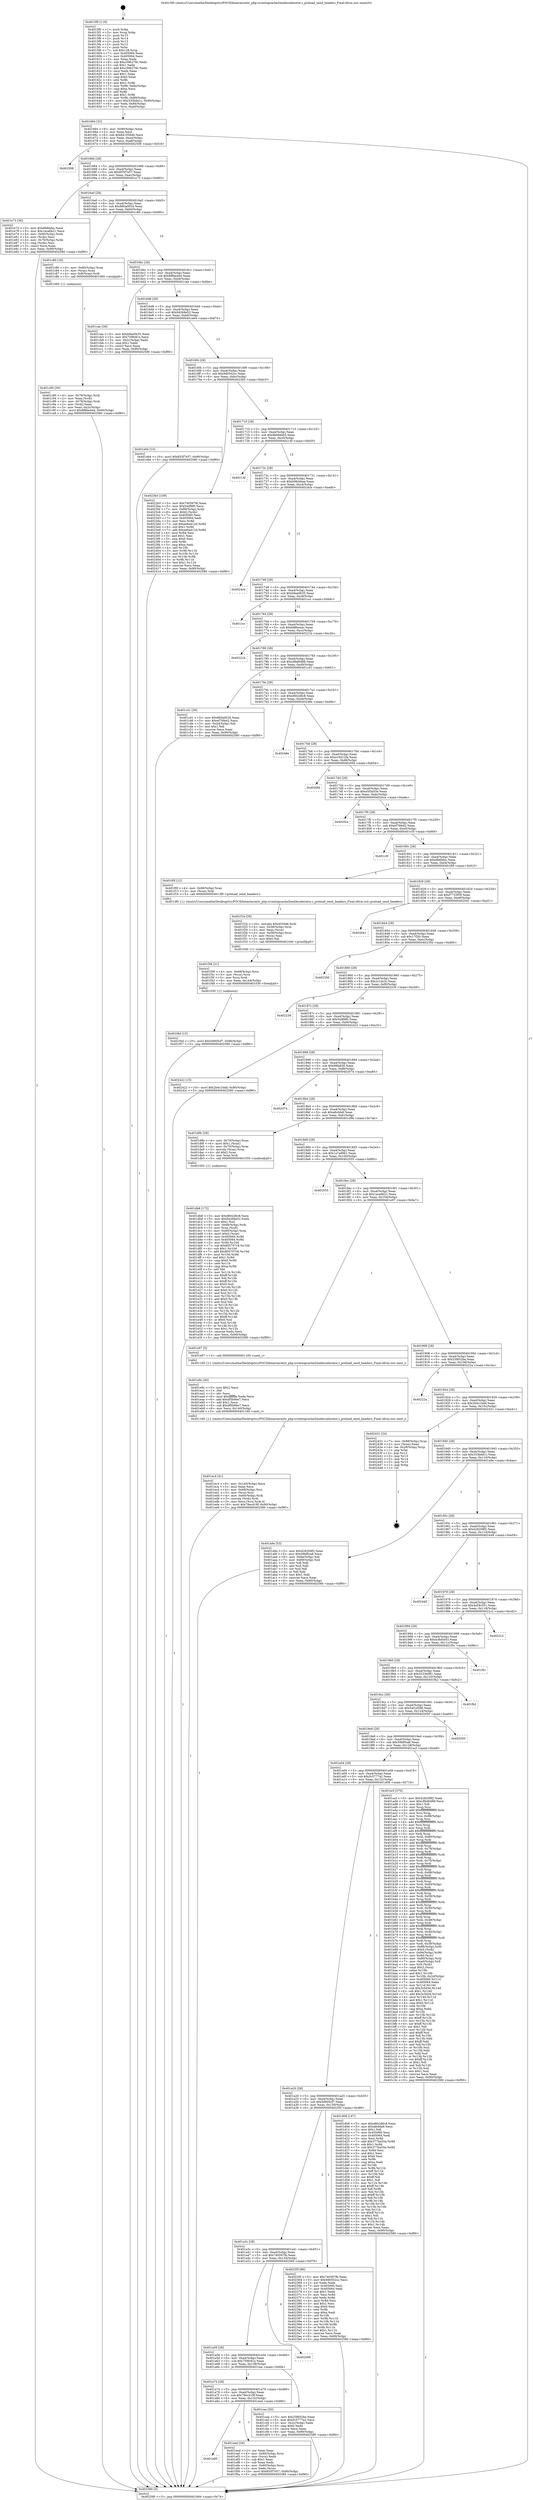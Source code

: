 digraph "0x4015f0" {
  label = "0x4015f0 (/mnt/c/Users/mathe/Desktop/tcc/POCII/binaries/extr_php-srcextopcacheZendAccelerator.c_preload_send_headers_Final-ollvm.out::main(0))"
  labelloc = "t"
  node[shape=record]

  Entry [label="",width=0.3,height=0.3,shape=circle,fillcolor=black,style=filled]
  "0x401664" [label="{
     0x401664 [32]\l
     | [instrs]\l
     &nbsp;&nbsp;0x401664 \<+6\>: mov -0x90(%rbp),%eax\l
     &nbsp;&nbsp;0x40166a \<+2\>: mov %eax,%ecx\l
     &nbsp;&nbsp;0x40166c \<+6\>: sub $0x8410584b,%ecx\l
     &nbsp;&nbsp;0x401672 \<+6\>: mov %eax,-0xa4(%rbp)\l
     &nbsp;&nbsp;0x401678 \<+6\>: mov %ecx,-0xa8(%rbp)\l
     &nbsp;&nbsp;0x40167e \<+6\>: je 0000000000402508 \<main+0xf18\>\l
  }"]
  "0x402508" [label="{
     0x402508\l
  }", style=dashed]
  "0x401684" [label="{
     0x401684 [28]\l
     | [instrs]\l
     &nbsp;&nbsp;0x401684 \<+5\>: jmp 0000000000401689 \<main+0x99\>\l
     &nbsp;&nbsp;0x401689 \<+6\>: mov -0xa4(%rbp),%eax\l
     &nbsp;&nbsp;0x40168f \<+5\>: sub $0x855f7e57,%eax\l
     &nbsp;&nbsp;0x401694 \<+6\>: mov %eax,-0xac(%rbp)\l
     &nbsp;&nbsp;0x40169a \<+6\>: je 0000000000401e73 \<main+0x883\>\l
  }"]
  Exit [label="",width=0.3,height=0.3,shape=circle,fillcolor=black,style=filled,peripheries=2]
  "0x401e73" [label="{
     0x401e73 [36]\l
     | [instrs]\l
     &nbsp;&nbsp;0x401e73 \<+5\>: mov $0xefb6bfac,%eax\l
     &nbsp;&nbsp;0x401e78 \<+5\>: mov $0x1aca6b21,%ecx\l
     &nbsp;&nbsp;0x401e7d \<+4\>: mov -0x60(%rbp),%rdx\l
     &nbsp;&nbsp;0x401e81 \<+2\>: mov (%rdx),%esi\l
     &nbsp;&nbsp;0x401e83 \<+4\>: mov -0x70(%rbp),%rdx\l
     &nbsp;&nbsp;0x401e87 \<+2\>: cmp (%rdx),%esi\l
     &nbsp;&nbsp;0x401e89 \<+3\>: cmovl %ecx,%eax\l
     &nbsp;&nbsp;0x401e8c \<+6\>: mov %eax,-0x90(%rbp)\l
     &nbsp;&nbsp;0x401e92 \<+5\>: jmp 0000000000402580 \<main+0xf90\>\l
  }"]
  "0x4016a0" [label="{
     0x4016a0 [28]\l
     | [instrs]\l
     &nbsp;&nbsp;0x4016a0 \<+5\>: jmp 00000000004016a5 \<main+0xb5\>\l
     &nbsp;&nbsp;0x4016a5 \<+6\>: mov -0xa4(%rbp),%eax\l
     &nbsp;&nbsp;0x4016ab \<+5\>: sub $0x860a0034,%eax\l
     &nbsp;&nbsp;0x4016b0 \<+6\>: mov %eax,-0xb0(%rbp)\l
     &nbsp;&nbsp;0x4016b6 \<+6\>: je 0000000000401c80 \<main+0x690\>\l
  }"]
  "0x401f4d" [label="{
     0x401f4d [15]\l
     | [instrs]\l
     &nbsp;&nbsp;0x401f4d \<+10\>: movl $0x5d905cf7,-0x90(%rbp)\l
     &nbsp;&nbsp;0x401f57 \<+5\>: jmp 0000000000402580 \<main+0xf90\>\l
  }"]
  "0x401c80" [label="{
     0x401c80 [16]\l
     | [instrs]\l
     &nbsp;&nbsp;0x401c80 \<+4\>: mov -0x80(%rbp),%rax\l
     &nbsp;&nbsp;0x401c84 \<+3\>: mov (%rax),%rax\l
     &nbsp;&nbsp;0x401c87 \<+4\>: mov 0x8(%rax),%rdi\l
     &nbsp;&nbsp;0x401c8b \<+5\>: call 0000000000401060 \<atoi@plt\>\l
     | [calls]\l
     &nbsp;&nbsp;0x401060 \{1\} (unknown)\l
  }"]
  "0x4016bc" [label="{
     0x4016bc [28]\l
     | [instrs]\l
     &nbsp;&nbsp;0x4016bc \<+5\>: jmp 00000000004016c1 \<main+0xd1\>\l
     &nbsp;&nbsp;0x4016c1 \<+6\>: mov -0xa4(%rbp),%eax\l
     &nbsp;&nbsp;0x4016c7 \<+5\>: sub $0x8f8be4d4,%eax\l
     &nbsp;&nbsp;0x4016cc \<+6\>: mov %eax,-0xb4(%rbp)\l
     &nbsp;&nbsp;0x4016d2 \<+6\>: je 0000000000401cae \<main+0x6be\>\l
  }"]
  "0x401f38" [label="{
     0x401f38 [21]\l
     | [instrs]\l
     &nbsp;&nbsp;0x401f38 \<+4\>: mov -0x68(%rbp),%rcx\l
     &nbsp;&nbsp;0x401f3c \<+3\>: mov (%rcx),%rcx\l
     &nbsp;&nbsp;0x401f3f \<+3\>: mov %rcx,%rdi\l
     &nbsp;&nbsp;0x401f42 \<+6\>: mov %eax,-0x144(%rbp)\l
     &nbsp;&nbsp;0x401f48 \<+5\>: call 0000000000401030 \<free@plt\>\l
     | [calls]\l
     &nbsp;&nbsp;0x401030 \{1\} (unknown)\l
  }"]
  "0x401cae" [label="{
     0x401cae [30]\l
     | [instrs]\l
     &nbsp;&nbsp;0x401cae \<+5\>: mov $0xb9ae0b35,%eax\l
     &nbsp;&nbsp;0x401cb3 \<+5\>: mov $0x759fc81e,%ecx\l
     &nbsp;&nbsp;0x401cb8 \<+3\>: mov -0x2c(%rbp),%edx\l
     &nbsp;&nbsp;0x401cbb \<+3\>: cmp $0x1,%edx\l
     &nbsp;&nbsp;0x401cbe \<+3\>: cmovl %ecx,%eax\l
     &nbsp;&nbsp;0x401cc1 \<+6\>: mov %eax,-0x90(%rbp)\l
     &nbsp;&nbsp;0x401cc7 \<+5\>: jmp 0000000000402580 \<main+0xf90\>\l
  }"]
  "0x4016d8" [label="{
     0x4016d8 [28]\l
     | [instrs]\l
     &nbsp;&nbsp;0x4016d8 \<+5\>: jmp 00000000004016dd \<main+0xed\>\l
     &nbsp;&nbsp;0x4016dd \<+6\>: mov -0xa4(%rbp),%eax\l
     &nbsp;&nbsp;0x4016e3 \<+5\>: sub $0x94268e52,%eax\l
     &nbsp;&nbsp;0x4016e8 \<+6\>: mov %eax,-0xb8(%rbp)\l
     &nbsp;&nbsp;0x4016ee \<+6\>: je 0000000000401e64 \<main+0x874\>\l
  }"]
  "0x401f1b" [label="{
     0x401f1b [29]\l
     | [instrs]\l
     &nbsp;&nbsp;0x401f1b \<+10\>: movabs $0x4030d6,%rdi\l
     &nbsp;&nbsp;0x401f25 \<+4\>: mov -0x58(%rbp),%rcx\l
     &nbsp;&nbsp;0x401f29 \<+2\>: mov %eax,(%rcx)\l
     &nbsp;&nbsp;0x401f2b \<+4\>: mov -0x58(%rbp),%rcx\l
     &nbsp;&nbsp;0x401f2f \<+2\>: mov (%rcx),%esi\l
     &nbsp;&nbsp;0x401f31 \<+2\>: mov $0x0,%al\l
     &nbsp;&nbsp;0x401f33 \<+5\>: call 0000000000401040 \<printf@plt\>\l
     | [calls]\l
     &nbsp;&nbsp;0x401040 \{1\} (unknown)\l
  }"]
  "0x401e64" [label="{
     0x401e64 [15]\l
     | [instrs]\l
     &nbsp;&nbsp;0x401e64 \<+10\>: movl $0x855f7e57,-0x90(%rbp)\l
     &nbsp;&nbsp;0x401e6e \<+5\>: jmp 0000000000402580 \<main+0xf90\>\l
  }"]
  "0x4016f4" [label="{
     0x4016f4 [28]\l
     | [instrs]\l
     &nbsp;&nbsp;0x4016f4 \<+5\>: jmp 00000000004016f9 \<main+0x109\>\l
     &nbsp;&nbsp;0x4016f9 \<+6\>: mov -0xa4(%rbp),%eax\l
     &nbsp;&nbsp;0x4016ff \<+5\>: sub $0x9d0502cc,%eax\l
     &nbsp;&nbsp;0x401704 \<+6\>: mov %eax,-0xbc(%rbp)\l
     &nbsp;&nbsp;0x40170a \<+6\>: je 00000000004023b5 \<main+0xdc5\>\l
  }"]
  "0x401a90" [label="{
     0x401a90\l
  }", style=dashed]
  "0x4023b5" [label="{
     0x4023b5 [109]\l
     | [instrs]\l
     &nbsp;&nbsp;0x4023b5 \<+5\>: mov $0x740597fb,%eax\l
     &nbsp;&nbsp;0x4023ba \<+5\>: mov $0x54df9f0,%ecx\l
     &nbsp;&nbsp;0x4023bf \<+7\>: mov -0x88(%rbp),%rdx\l
     &nbsp;&nbsp;0x4023c6 \<+6\>: movl $0x0,(%rdx)\l
     &nbsp;&nbsp;0x4023cc \<+7\>: mov 0x405060,%esi\l
     &nbsp;&nbsp;0x4023d3 \<+7\>: mov 0x405064,%edi\l
     &nbsp;&nbsp;0x4023da \<+3\>: mov %esi,%r8d\l
     &nbsp;&nbsp;0x4023dd \<+7\>: sub $0xee6a412d,%r8d\l
     &nbsp;&nbsp;0x4023e4 \<+4\>: sub $0x1,%r8d\l
     &nbsp;&nbsp;0x4023e8 \<+7\>: add $0xee6a412d,%r8d\l
     &nbsp;&nbsp;0x4023ef \<+4\>: imul %r8d,%esi\l
     &nbsp;&nbsp;0x4023f3 \<+3\>: and $0x1,%esi\l
     &nbsp;&nbsp;0x4023f6 \<+3\>: cmp $0x0,%esi\l
     &nbsp;&nbsp;0x4023f9 \<+4\>: sete %r9b\l
     &nbsp;&nbsp;0x4023fd \<+3\>: cmp $0xa,%edi\l
     &nbsp;&nbsp;0x402400 \<+4\>: setl %r10b\l
     &nbsp;&nbsp;0x402404 \<+3\>: mov %r9b,%r11b\l
     &nbsp;&nbsp;0x402407 \<+3\>: and %r10b,%r11b\l
     &nbsp;&nbsp;0x40240a \<+3\>: xor %r10b,%r9b\l
     &nbsp;&nbsp;0x40240d \<+3\>: or %r9b,%r11b\l
     &nbsp;&nbsp;0x402410 \<+4\>: test $0x1,%r11b\l
     &nbsp;&nbsp;0x402414 \<+3\>: cmovne %ecx,%eax\l
     &nbsp;&nbsp;0x402417 \<+6\>: mov %eax,-0x90(%rbp)\l
     &nbsp;&nbsp;0x40241d \<+5\>: jmp 0000000000402580 \<main+0xf90\>\l
  }"]
  "0x401710" [label="{
     0x401710 [28]\l
     | [instrs]\l
     &nbsp;&nbsp;0x401710 \<+5\>: jmp 0000000000401715 \<main+0x125\>\l
     &nbsp;&nbsp;0x401715 \<+6\>: mov -0xa4(%rbp),%eax\l
     &nbsp;&nbsp;0x40171b \<+5\>: sub $0x9eb9deb5,%eax\l
     &nbsp;&nbsp;0x401720 \<+6\>: mov %eax,-0xc0(%rbp)\l
     &nbsp;&nbsp;0x401726 \<+6\>: je 000000000040214f \<main+0xb5f\>\l
  }"]
  "0x401eed" [label="{
     0x401eed [34]\l
     | [instrs]\l
     &nbsp;&nbsp;0x401eed \<+2\>: xor %eax,%eax\l
     &nbsp;&nbsp;0x401eef \<+4\>: mov -0x60(%rbp),%rcx\l
     &nbsp;&nbsp;0x401ef3 \<+2\>: mov (%rcx),%edx\l
     &nbsp;&nbsp;0x401ef5 \<+3\>: sub $0x1,%eax\l
     &nbsp;&nbsp;0x401ef8 \<+2\>: sub %eax,%edx\l
     &nbsp;&nbsp;0x401efa \<+4\>: mov -0x60(%rbp),%rcx\l
     &nbsp;&nbsp;0x401efe \<+2\>: mov %edx,(%rcx)\l
     &nbsp;&nbsp;0x401f00 \<+10\>: movl $0x855f7e57,-0x90(%rbp)\l
     &nbsp;&nbsp;0x401f0a \<+5\>: jmp 0000000000402580 \<main+0xf90\>\l
  }"]
  "0x40214f" [label="{
     0x40214f\l
  }", style=dashed]
  "0x40172c" [label="{
     0x40172c [28]\l
     | [instrs]\l
     &nbsp;&nbsp;0x40172c \<+5\>: jmp 0000000000401731 \<main+0x141\>\l
     &nbsp;&nbsp;0x401731 \<+6\>: mov -0xa4(%rbp),%eax\l
     &nbsp;&nbsp;0x401737 \<+5\>: sub $0xb08cbbaa,%eax\l
     &nbsp;&nbsp;0x40173c \<+6\>: mov %eax,-0xc4(%rbp)\l
     &nbsp;&nbsp;0x401742 \<+6\>: je 00000000004024cb \<main+0xedb\>\l
  }"]
  "0x401ec4" [label="{
     0x401ec4 [41]\l
     | [instrs]\l
     &nbsp;&nbsp;0x401ec4 \<+6\>: mov -0x140(%rbp),%ecx\l
     &nbsp;&nbsp;0x401eca \<+3\>: imul %eax,%ecx\l
     &nbsp;&nbsp;0x401ecd \<+4\>: mov -0x68(%rbp),%rsi\l
     &nbsp;&nbsp;0x401ed1 \<+3\>: mov (%rsi),%rsi\l
     &nbsp;&nbsp;0x401ed4 \<+4\>: mov -0x60(%rbp),%rdi\l
     &nbsp;&nbsp;0x401ed8 \<+3\>: movslq (%rdi),%rdi\l
     &nbsp;&nbsp;0x401edb \<+3\>: mov %ecx,(%rsi,%rdi,4)\l
     &nbsp;&nbsp;0x401ede \<+10\>: movl $0x78ec419f,-0x90(%rbp)\l
     &nbsp;&nbsp;0x401ee8 \<+5\>: jmp 0000000000402580 \<main+0xf90\>\l
  }"]
  "0x4024cb" [label="{
     0x4024cb\l
  }", style=dashed]
  "0x401748" [label="{
     0x401748 [28]\l
     | [instrs]\l
     &nbsp;&nbsp;0x401748 \<+5\>: jmp 000000000040174d \<main+0x15d\>\l
     &nbsp;&nbsp;0x40174d \<+6\>: mov -0xa4(%rbp),%eax\l
     &nbsp;&nbsp;0x401753 \<+5\>: sub $0xb9ae0b35,%eax\l
     &nbsp;&nbsp;0x401758 \<+6\>: mov %eax,-0xc8(%rbp)\l
     &nbsp;&nbsp;0x40175e \<+6\>: je 0000000000401ccc \<main+0x6dc\>\l
  }"]
  "0x401e9c" [label="{
     0x401e9c [40]\l
     | [instrs]\l
     &nbsp;&nbsp;0x401e9c \<+5\>: mov $0x2,%ecx\l
     &nbsp;&nbsp;0x401ea1 \<+1\>: cltd\l
     &nbsp;&nbsp;0x401ea2 \<+2\>: idiv %ecx\l
     &nbsp;&nbsp;0x401ea4 \<+6\>: imul $0xfffffffe,%edx,%ecx\l
     &nbsp;&nbsp;0x401eaa \<+6\>: add $0xdf5b9be7,%ecx\l
     &nbsp;&nbsp;0x401eb0 \<+3\>: add $0x1,%ecx\l
     &nbsp;&nbsp;0x401eb3 \<+6\>: sub $0xdf5b9be7,%ecx\l
     &nbsp;&nbsp;0x401eb9 \<+6\>: mov %ecx,-0x140(%rbp)\l
     &nbsp;&nbsp;0x401ebf \<+5\>: call 0000000000401160 \<next_i\>\l
     | [calls]\l
     &nbsp;&nbsp;0x401160 \{1\} (/mnt/c/Users/mathe/Desktop/tcc/POCII/binaries/extr_php-srcextopcacheZendAccelerator.c_preload_send_headers_Final-ollvm.out::next_i)\l
  }"]
  "0x401ccc" [label="{
     0x401ccc\l
  }", style=dashed]
  "0x401764" [label="{
     0x401764 [28]\l
     | [instrs]\l
     &nbsp;&nbsp;0x401764 \<+5\>: jmp 0000000000401769 \<main+0x179\>\l
     &nbsp;&nbsp;0x401769 \<+6\>: mov -0xa4(%rbp),%eax\l
     &nbsp;&nbsp;0x40176f \<+5\>: sub $0xbd8beeac,%eax\l
     &nbsp;&nbsp;0x401774 \<+6\>: mov %eax,-0xcc(%rbp)\l
     &nbsp;&nbsp;0x40177a \<+6\>: je 000000000040221b \<main+0xc2b\>\l
  }"]
  "0x401db8" [label="{
     0x401db8 [172]\l
     | [instrs]\l
     &nbsp;&nbsp;0x401db8 \<+5\>: mov $0xd602d6c8,%ecx\l
     &nbsp;&nbsp;0x401dbd \<+5\>: mov $0x94268e52,%edx\l
     &nbsp;&nbsp;0x401dc2 \<+3\>: mov $0x1,%sil\l
     &nbsp;&nbsp;0x401dc5 \<+4\>: mov -0x68(%rbp),%rdi\l
     &nbsp;&nbsp;0x401dc9 \<+3\>: mov %rax,(%rdi)\l
     &nbsp;&nbsp;0x401dcc \<+4\>: mov -0x60(%rbp),%rax\l
     &nbsp;&nbsp;0x401dd0 \<+6\>: movl $0x0,(%rax)\l
     &nbsp;&nbsp;0x401dd6 \<+8\>: mov 0x405060,%r8d\l
     &nbsp;&nbsp;0x401dde \<+8\>: mov 0x405064,%r9d\l
     &nbsp;&nbsp;0x401de6 \<+3\>: mov %r8d,%r10d\l
     &nbsp;&nbsp;0x401de9 \<+7\>: sub $0x805707c9,%r10d\l
     &nbsp;&nbsp;0x401df0 \<+4\>: sub $0x1,%r10d\l
     &nbsp;&nbsp;0x401df4 \<+7\>: add $0x805707c9,%r10d\l
     &nbsp;&nbsp;0x401dfb \<+4\>: imul %r10d,%r8d\l
     &nbsp;&nbsp;0x401dff \<+4\>: and $0x1,%r8d\l
     &nbsp;&nbsp;0x401e03 \<+4\>: cmp $0x0,%r8d\l
     &nbsp;&nbsp;0x401e07 \<+4\>: sete %r11b\l
     &nbsp;&nbsp;0x401e0b \<+4\>: cmp $0xa,%r9d\l
     &nbsp;&nbsp;0x401e0f \<+3\>: setl %bl\l
     &nbsp;&nbsp;0x401e12 \<+3\>: mov %r11b,%r14b\l
     &nbsp;&nbsp;0x401e15 \<+4\>: xor $0xff,%r14b\l
     &nbsp;&nbsp;0x401e19 \<+3\>: mov %bl,%r15b\l
     &nbsp;&nbsp;0x401e1c \<+4\>: xor $0xff,%r15b\l
     &nbsp;&nbsp;0x401e20 \<+4\>: xor $0x0,%sil\l
     &nbsp;&nbsp;0x401e24 \<+3\>: mov %r14b,%r12b\l
     &nbsp;&nbsp;0x401e27 \<+4\>: and $0x0,%r12b\l
     &nbsp;&nbsp;0x401e2b \<+3\>: and %sil,%r11b\l
     &nbsp;&nbsp;0x401e2e \<+3\>: mov %r15b,%r13b\l
     &nbsp;&nbsp;0x401e31 \<+4\>: and $0x0,%r13b\l
     &nbsp;&nbsp;0x401e35 \<+3\>: and %sil,%bl\l
     &nbsp;&nbsp;0x401e38 \<+3\>: or %r11b,%r12b\l
     &nbsp;&nbsp;0x401e3b \<+3\>: or %bl,%r13b\l
     &nbsp;&nbsp;0x401e3e \<+3\>: xor %r13b,%r12b\l
     &nbsp;&nbsp;0x401e41 \<+3\>: or %r15b,%r14b\l
     &nbsp;&nbsp;0x401e44 \<+4\>: xor $0xff,%r14b\l
     &nbsp;&nbsp;0x401e48 \<+4\>: or $0x0,%sil\l
     &nbsp;&nbsp;0x401e4c \<+3\>: and %sil,%r14b\l
     &nbsp;&nbsp;0x401e4f \<+3\>: or %r14b,%r12b\l
     &nbsp;&nbsp;0x401e52 \<+4\>: test $0x1,%r12b\l
     &nbsp;&nbsp;0x401e56 \<+3\>: cmovne %edx,%ecx\l
     &nbsp;&nbsp;0x401e59 \<+6\>: mov %ecx,-0x90(%rbp)\l
     &nbsp;&nbsp;0x401e5f \<+5\>: jmp 0000000000402580 \<main+0xf90\>\l
  }"]
  "0x40221b" [label="{
     0x40221b\l
  }", style=dashed]
  "0x401780" [label="{
     0x401780 [28]\l
     | [instrs]\l
     &nbsp;&nbsp;0x401780 \<+5\>: jmp 0000000000401785 \<main+0x195\>\l
     &nbsp;&nbsp;0x401785 \<+6\>: mov -0xa4(%rbp),%eax\l
     &nbsp;&nbsp;0x40178b \<+5\>: sub $0xc8bd6488,%eax\l
     &nbsp;&nbsp;0x401790 \<+6\>: mov %eax,-0xd0(%rbp)\l
     &nbsp;&nbsp;0x401796 \<+6\>: je 0000000000401c41 \<main+0x651\>\l
  }"]
  "0x401a74" [label="{
     0x401a74 [28]\l
     | [instrs]\l
     &nbsp;&nbsp;0x401a74 \<+5\>: jmp 0000000000401a79 \<main+0x489\>\l
     &nbsp;&nbsp;0x401a79 \<+6\>: mov -0xa4(%rbp),%eax\l
     &nbsp;&nbsp;0x401a7f \<+5\>: sub $0x78ec419f,%eax\l
     &nbsp;&nbsp;0x401a84 \<+6\>: mov %eax,-0x13c(%rbp)\l
     &nbsp;&nbsp;0x401a8a \<+6\>: je 0000000000401eed \<main+0x8fd\>\l
  }"]
  "0x401c41" [label="{
     0x401c41 [30]\l
     | [instrs]\l
     &nbsp;&nbsp;0x401c41 \<+5\>: mov $0x860a0034,%eax\l
     &nbsp;&nbsp;0x401c46 \<+5\>: mov $0xef76fe42,%ecx\l
     &nbsp;&nbsp;0x401c4b \<+3\>: mov -0x2d(%rbp),%dl\l
     &nbsp;&nbsp;0x401c4e \<+3\>: test $0x1,%dl\l
     &nbsp;&nbsp;0x401c51 \<+3\>: cmovne %ecx,%eax\l
     &nbsp;&nbsp;0x401c54 \<+6\>: mov %eax,-0x90(%rbp)\l
     &nbsp;&nbsp;0x401c5a \<+5\>: jmp 0000000000402580 \<main+0xf90\>\l
  }"]
  "0x40179c" [label="{
     0x40179c [28]\l
     | [instrs]\l
     &nbsp;&nbsp;0x40179c \<+5\>: jmp 00000000004017a1 \<main+0x1b1\>\l
     &nbsp;&nbsp;0x4017a1 \<+6\>: mov -0xa4(%rbp),%eax\l
     &nbsp;&nbsp;0x4017a7 \<+5\>: sub $0xd602d6c8,%eax\l
     &nbsp;&nbsp;0x4017ac \<+6\>: mov %eax,-0xd4(%rbp)\l
     &nbsp;&nbsp;0x4017b2 \<+6\>: je 000000000040248e \<main+0xe9e\>\l
  }"]
  "0x401cea" [label="{
     0x401cea [30]\l
     | [instrs]\l
     &nbsp;&nbsp;0x401cea \<+5\>: mov $0x25f652be,%eax\l
     &nbsp;&nbsp;0x401cef \<+5\>: mov $0x5c5777a2,%ecx\l
     &nbsp;&nbsp;0x401cf4 \<+3\>: mov -0x2c(%rbp),%edx\l
     &nbsp;&nbsp;0x401cf7 \<+3\>: cmp $0x0,%edx\l
     &nbsp;&nbsp;0x401cfa \<+3\>: cmove %ecx,%eax\l
     &nbsp;&nbsp;0x401cfd \<+6\>: mov %eax,-0x90(%rbp)\l
     &nbsp;&nbsp;0x401d03 \<+5\>: jmp 0000000000402580 \<main+0xf90\>\l
  }"]
  "0x40248e" [label="{
     0x40248e\l
  }", style=dashed]
  "0x4017b8" [label="{
     0x4017b8 [28]\l
     | [instrs]\l
     &nbsp;&nbsp;0x4017b8 \<+5\>: jmp 00000000004017bd \<main+0x1cd\>\l
     &nbsp;&nbsp;0x4017bd \<+6\>: mov -0xa4(%rbp),%eax\l
     &nbsp;&nbsp;0x4017c3 \<+5\>: sub $0xe16d12fa,%eax\l
     &nbsp;&nbsp;0x4017c8 \<+6\>: mov %eax,-0xd8(%rbp)\l
     &nbsp;&nbsp;0x4017ce \<+6\>: je 00000000004020f4 \<main+0xb04\>\l
  }"]
  "0x401a58" [label="{
     0x401a58 [28]\l
     | [instrs]\l
     &nbsp;&nbsp;0x401a58 \<+5\>: jmp 0000000000401a5d \<main+0x46d\>\l
     &nbsp;&nbsp;0x401a5d \<+6\>: mov -0xa4(%rbp),%eax\l
     &nbsp;&nbsp;0x401a63 \<+5\>: sub $0x759fc81e,%eax\l
     &nbsp;&nbsp;0x401a68 \<+6\>: mov %eax,-0x138(%rbp)\l
     &nbsp;&nbsp;0x401a6e \<+6\>: je 0000000000401cea \<main+0x6fa\>\l
  }"]
  "0x4020f4" [label="{
     0x4020f4\l
  }", style=dashed]
  "0x4017d4" [label="{
     0x4017d4 [28]\l
     | [instrs]\l
     &nbsp;&nbsp;0x4017d4 \<+5\>: jmp 00000000004017d9 \<main+0x1e9\>\l
     &nbsp;&nbsp;0x4017d9 \<+6\>: mov -0xa4(%rbp),%eax\l
     &nbsp;&nbsp;0x4017df \<+5\>: sub $0xe5f3a55e,%eax\l
     &nbsp;&nbsp;0x4017e4 \<+6\>: mov %eax,-0xdc(%rbp)\l
     &nbsp;&nbsp;0x4017ea \<+6\>: je 00000000004020ca \<main+0xada\>\l
  }"]
  "0x402569" [label="{
     0x402569\l
  }", style=dashed]
  "0x4020ca" [label="{
     0x4020ca\l
  }", style=dashed]
  "0x4017f0" [label="{
     0x4017f0 [28]\l
     | [instrs]\l
     &nbsp;&nbsp;0x4017f0 \<+5\>: jmp 00000000004017f5 \<main+0x205\>\l
     &nbsp;&nbsp;0x4017f5 \<+6\>: mov -0xa4(%rbp),%eax\l
     &nbsp;&nbsp;0x4017fb \<+5\>: sub $0xef76fe42,%eax\l
     &nbsp;&nbsp;0x401800 \<+6\>: mov %eax,-0xe0(%rbp)\l
     &nbsp;&nbsp;0x401806 \<+6\>: je 0000000000401c5f \<main+0x66f\>\l
  }"]
  "0x401a3c" [label="{
     0x401a3c [28]\l
     | [instrs]\l
     &nbsp;&nbsp;0x401a3c \<+5\>: jmp 0000000000401a41 \<main+0x451\>\l
     &nbsp;&nbsp;0x401a41 \<+6\>: mov -0xa4(%rbp),%eax\l
     &nbsp;&nbsp;0x401a47 \<+5\>: sub $0x740597fb,%eax\l
     &nbsp;&nbsp;0x401a4c \<+6\>: mov %eax,-0x134(%rbp)\l
     &nbsp;&nbsp;0x401a52 \<+6\>: je 0000000000402569 \<main+0xf79\>\l
  }"]
  "0x401c5f" [label="{
     0x401c5f\l
  }", style=dashed]
  "0x40180c" [label="{
     0x40180c [28]\l
     | [instrs]\l
     &nbsp;&nbsp;0x40180c \<+5\>: jmp 0000000000401811 \<main+0x221\>\l
     &nbsp;&nbsp;0x401811 \<+6\>: mov -0xa4(%rbp),%eax\l
     &nbsp;&nbsp;0x401817 \<+5\>: sub $0xefb6bfac,%eax\l
     &nbsp;&nbsp;0x40181c \<+6\>: mov %eax,-0xe4(%rbp)\l
     &nbsp;&nbsp;0x401822 \<+6\>: je 0000000000401f0f \<main+0x91f\>\l
  }"]
  "0x40235f" [label="{
     0x40235f [86]\l
     | [instrs]\l
     &nbsp;&nbsp;0x40235f \<+5\>: mov $0x740597fb,%eax\l
     &nbsp;&nbsp;0x402364 \<+5\>: mov $0x9d0502cc,%ecx\l
     &nbsp;&nbsp;0x402369 \<+2\>: xor %edx,%edx\l
     &nbsp;&nbsp;0x40236b \<+7\>: mov 0x405060,%esi\l
     &nbsp;&nbsp;0x402372 \<+7\>: mov 0x405064,%edi\l
     &nbsp;&nbsp;0x402379 \<+3\>: sub $0x1,%edx\l
     &nbsp;&nbsp;0x40237c \<+3\>: mov %esi,%r8d\l
     &nbsp;&nbsp;0x40237f \<+3\>: add %edx,%r8d\l
     &nbsp;&nbsp;0x402382 \<+4\>: imul %r8d,%esi\l
     &nbsp;&nbsp;0x402386 \<+3\>: and $0x1,%esi\l
     &nbsp;&nbsp;0x402389 \<+3\>: cmp $0x0,%esi\l
     &nbsp;&nbsp;0x40238c \<+4\>: sete %r9b\l
     &nbsp;&nbsp;0x402390 \<+3\>: cmp $0xa,%edi\l
     &nbsp;&nbsp;0x402393 \<+4\>: setl %r10b\l
     &nbsp;&nbsp;0x402397 \<+3\>: mov %r9b,%r11b\l
     &nbsp;&nbsp;0x40239a \<+3\>: and %r10b,%r11b\l
     &nbsp;&nbsp;0x40239d \<+3\>: xor %r10b,%r9b\l
     &nbsp;&nbsp;0x4023a0 \<+3\>: or %r9b,%r11b\l
     &nbsp;&nbsp;0x4023a3 \<+4\>: test $0x1,%r11b\l
     &nbsp;&nbsp;0x4023a7 \<+3\>: cmovne %ecx,%eax\l
     &nbsp;&nbsp;0x4023aa \<+6\>: mov %eax,-0x90(%rbp)\l
     &nbsp;&nbsp;0x4023b0 \<+5\>: jmp 0000000000402580 \<main+0xf90\>\l
  }"]
  "0x401f0f" [label="{
     0x401f0f [12]\l
     | [instrs]\l
     &nbsp;&nbsp;0x401f0f \<+4\>: mov -0x68(%rbp),%rax\l
     &nbsp;&nbsp;0x401f13 \<+3\>: mov (%rax),%rdi\l
     &nbsp;&nbsp;0x401f16 \<+5\>: call 00000000004013f0 \<preload_send_headers\>\l
     | [calls]\l
     &nbsp;&nbsp;0x4013f0 \{1\} (/mnt/c/Users/mathe/Desktop/tcc/POCII/binaries/extr_php-srcextopcacheZendAccelerator.c_preload_send_headers_Final-ollvm.out::preload_send_headers)\l
  }"]
  "0x401828" [label="{
     0x401828 [28]\l
     | [instrs]\l
     &nbsp;&nbsp;0x401828 \<+5\>: jmp 000000000040182d \<main+0x23d\>\l
     &nbsp;&nbsp;0x40182d \<+6\>: mov -0xa4(%rbp),%eax\l
     &nbsp;&nbsp;0x401833 \<+5\>: sub $0xf7733f59,%eax\l
     &nbsp;&nbsp;0x401838 \<+6\>: mov %eax,-0xe8(%rbp)\l
     &nbsp;&nbsp;0x40183e \<+6\>: je 0000000000402041 \<main+0xa51\>\l
  }"]
  "0x401a20" [label="{
     0x401a20 [28]\l
     | [instrs]\l
     &nbsp;&nbsp;0x401a20 \<+5\>: jmp 0000000000401a25 \<main+0x435\>\l
     &nbsp;&nbsp;0x401a25 \<+6\>: mov -0xa4(%rbp),%eax\l
     &nbsp;&nbsp;0x401a2b \<+5\>: sub $0x5d905cf7,%eax\l
     &nbsp;&nbsp;0x401a30 \<+6\>: mov %eax,-0x130(%rbp)\l
     &nbsp;&nbsp;0x401a36 \<+6\>: je 000000000040235f \<main+0xd6f\>\l
  }"]
  "0x402041" [label="{
     0x402041\l
  }", style=dashed]
  "0x401844" [label="{
     0x401844 [28]\l
     | [instrs]\l
     &nbsp;&nbsp;0x401844 \<+5\>: jmp 0000000000401849 \<main+0x259\>\l
     &nbsp;&nbsp;0x401849 \<+6\>: mov -0xa4(%rbp),%eax\l
     &nbsp;&nbsp;0x40184f \<+5\>: sub $0x17f2fc,%eax\l
     &nbsp;&nbsp;0x401854 \<+6\>: mov %eax,-0xec(%rbp)\l
     &nbsp;&nbsp;0x40185a \<+6\>: je 0000000000402350 \<main+0xd60\>\l
  }"]
  "0x401d08" [label="{
     0x401d08 [147]\l
     | [instrs]\l
     &nbsp;&nbsp;0x401d08 \<+5\>: mov $0xd602d6c8,%eax\l
     &nbsp;&nbsp;0x401d0d \<+5\>: mov $0xa8cbfa9,%ecx\l
     &nbsp;&nbsp;0x401d12 \<+2\>: mov $0x1,%dl\l
     &nbsp;&nbsp;0x401d14 \<+7\>: mov 0x405060,%esi\l
     &nbsp;&nbsp;0x401d1b \<+7\>: mov 0x405064,%edi\l
     &nbsp;&nbsp;0x401d22 \<+3\>: mov %esi,%r8d\l
     &nbsp;&nbsp;0x401d25 \<+7\>: add $0x377ba55a,%r8d\l
     &nbsp;&nbsp;0x401d2c \<+4\>: sub $0x1,%r8d\l
     &nbsp;&nbsp;0x401d30 \<+7\>: sub $0x377ba55a,%r8d\l
     &nbsp;&nbsp;0x401d37 \<+4\>: imul %r8d,%esi\l
     &nbsp;&nbsp;0x401d3b \<+3\>: and $0x1,%esi\l
     &nbsp;&nbsp;0x401d3e \<+3\>: cmp $0x0,%esi\l
     &nbsp;&nbsp;0x401d41 \<+4\>: sete %r9b\l
     &nbsp;&nbsp;0x401d45 \<+3\>: cmp $0xa,%edi\l
     &nbsp;&nbsp;0x401d48 \<+4\>: setl %r10b\l
     &nbsp;&nbsp;0x401d4c \<+3\>: mov %r9b,%r11b\l
     &nbsp;&nbsp;0x401d4f \<+4\>: xor $0xff,%r11b\l
     &nbsp;&nbsp;0x401d53 \<+3\>: mov %r10b,%bl\l
     &nbsp;&nbsp;0x401d56 \<+3\>: xor $0xff,%bl\l
     &nbsp;&nbsp;0x401d59 \<+3\>: xor $0x1,%dl\l
     &nbsp;&nbsp;0x401d5c \<+3\>: mov %r11b,%r14b\l
     &nbsp;&nbsp;0x401d5f \<+4\>: and $0xff,%r14b\l
     &nbsp;&nbsp;0x401d63 \<+3\>: and %dl,%r9b\l
     &nbsp;&nbsp;0x401d66 \<+3\>: mov %bl,%r15b\l
     &nbsp;&nbsp;0x401d69 \<+4\>: and $0xff,%r15b\l
     &nbsp;&nbsp;0x401d6d \<+3\>: and %dl,%r10b\l
     &nbsp;&nbsp;0x401d70 \<+3\>: or %r9b,%r14b\l
     &nbsp;&nbsp;0x401d73 \<+3\>: or %r10b,%r15b\l
     &nbsp;&nbsp;0x401d76 \<+3\>: xor %r15b,%r14b\l
     &nbsp;&nbsp;0x401d79 \<+3\>: or %bl,%r11b\l
     &nbsp;&nbsp;0x401d7c \<+4\>: xor $0xff,%r11b\l
     &nbsp;&nbsp;0x401d80 \<+3\>: or $0x1,%dl\l
     &nbsp;&nbsp;0x401d83 \<+3\>: and %dl,%r11b\l
     &nbsp;&nbsp;0x401d86 \<+3\>: or %r11b,%r14b\l
     &nbsp;&nbsp;0x401d89 \<+4\>: test $0x1,%r14b\l
     &nbsp;&nbsp;0x401d8d \<+3\>: cmovne %ecx,%eax\l
     &nbsp;&nbsp;0x401d90 \<+6\>: mov %eax,-0x90(%rbp)\l
     &nbsp;&nbsp;0x401d96 \<+5\>: jmp 0000000000402580 \<main+0xf90\>\l
  }"]
  "0x402350" [label="{
     0x402350\l
  }", style=dashed]
  "0x401860" [label="{
     0x401860 [28]\l
     | [instrs]\l
     &nbsp;&nbsp;0x401860 \<+5\>: jmp 0000000000401865 \<main+0x275\>\l
     &nbsp;&nbsp;0x401865 \<+6\>: mov -0xa4(%rbp),%eax\l
     &nbsp;&nbsp;0x40186b \<+5\>: sub $0x2c1dc3c,%eax\l
     &nbsp;&nbsp;0x401870 \<+6\>: mov %eax,-0xf0(%rbp)\l
     &nbsp;&nbsp;0x401876 \<+6\>: je 0000000000402239 \<main+0xc49\>\l
  }"]
  "0x401c90" [label="{
     0x401c90 [30]\l
     | [instrs]\l
     &nbsp;&nbsp;0x401c90 \<+4\>: mov -0x78(%rbp),%rdi\l
     &nbsp;&nbsp;0x401c94 \<+2\>: mov %eax,(%rdi)\l
     &nbsp;&nbsp;0x401c96 \<+4\>: mov -0x78(%rbp),%rdi\l
     &nbsp;&nbsp;0x401c9a \<+2\>: mov (%rdi),%eax\l
     &nbsp;&nbsp;0x401c9c \<+3\>: mov %eax,-0x2c(%rbp)\l
     &nbsp;&nbsp;0x401c9f \<+10\>: movl $0x8f8be4d4,-0x90(%rbp)\l
     &nbsp;&nbsp;0x401ca9 \<+5\>: jmp 0000000000402580 \<main+0xf90\>\l
  }"]
  "0x402239" [label="{
     0x402239\l
  }", style=dashed]
  "0x40187c" [label="{
     0x40187c [28]\l
     | [instrs]\l
     &nbsp;&nbsp;0x40187c \<+5\>: jmp 0000000000401881 \<main+0x291\>\l
     &nbsp;&nbsp;0x401881 \<+6\>: mov -0xa4(%rbp),%eax\l
     &nbsp;&nbsp;0x401887 \<+5\>: sub $0x54df9f0,%eax\l
     &nbsp;&nbsp;0x40188c \<+6\>: mov %eax,-0xf4(%rbp)\l
     &nbsp;&nbsp;0x401892 \<+6\>: je 0000000000402422 \<main+0xe32\>\l
  }"]
  "0x401a04" [label="{
     0x401a04 [28]\l
     | [instrs]\l
     &nbsp;&nbsp;0x401a04 \<+5\>: jmp 0000000000401a09 \<main+0x419\>\l
     &nbsp;&nbsp;0x401a09 \<+6\>: mov -0xa4(%rbp),%eax\l
     &nbsp;&nbsp;0x401a0f \<+5\>: sub $0x5c5777a2,%eax\l
     &nbsp;&nbsp;0x401a14 \<+6\>: mov %eax,-0x12c(%rbp)\l
     &nbsp;&nbsp;0x401a1a \<+6\>: je 0000000000401d08 \<main+0x718\>\l
  }"]
  "0x402422" [label="{
     0x402422 [15]\l
     | [instrs]\l
     &nbsp;&nbsp;0x402422 \<+10\>: movl $0x2b4c1bdd,-0x90(%rbp)\l
     &nbsp;&nbsp;0x40242c \<+5\>: jmp 0000000000402580 \<main+0xf90\>\l
  }"]
  "0x401898" [label="{
     0x401898 [28]\l
     | [instrs]\l
     &nbsp;&nbsp;0x401898 \<+5\>: jmp 000000000040189d \<main+0x2ad\>\l
     &nbsp;&nbsp;0x40189d \<+6\>: mov -0xa4(%rbp),%eax\l
     &nbsp;&nbsp;0x4018a3 \<+5\>: sub $0x99fa826,%eax\l
     &nbsp;&nbsp;0x4018a8 \<+6\>: mov %eax,-0xf8(%rbp)\l
     &nbsp;&nbsp;0x4018ae \<+6\>: je 0000000000402074 \<main+0xa84\>\l
  }"]
  "0x401acf" [label="{
     0x401acf [370]\l
     | [instrs]\l
     &nbsp;&nbsp;0x401acf \<+5\>: mov $0x428209f2,%eax\l
     &nbsp;&nbsp;0x401ad4 \<+5\>: mov $0xc8bd6488,%ecx\l
     &nbsp;&nbsp;0x401ad9 \<+2\>: mov $0x1,%dl\l
     &nbsp;&nbsp;0x401adb \<+3\>: mov %rsp,%rsi\l
     &nbsp;&nbsp;0x401ade \<+4\>: add $0xfffffffffffffff0,%rsi\l
     &nbsp;&nbsp;0x401ae2 \<+3\>: mov %rsi,%rsp\l
     &nbsp;&nbsp;0x401ae5 \<+7\>: mov %rsi,-0x88(%rbp)\l
     &nbsp;&nbsp;0x401aec \<+3\>: mov %rsp,%rsi\l
     &nbsp;&nbsp;0x401aef \<+4\>: add $0xfffffffffffffff0,%rsi\l
     &nbsp;&nbsp;0x401af3 \<+3\>: mov %rsi,%rsp\l
     &nbsp;&nbsp;0x401af6 \<+3\>: mov %rsp,%rdi\l
     &nbsp;&nbsp;0x401af9 \<+4\>: add $0xfffffffffffffff0,%rdi\l
     &nbsp;&nbsp;0x401afd \<+3\>: mov %rdi,%rsp\l
     &nbsp;&nbsp;0x401b00 \<+4\>: mov %rdi,-0x80(%rbp)\l
     &nbsp;&nbsp;0x401b04 \<+3\>: mov %rsp,%rdi\l
     &nbsp;&nbsp;0x401b07 \<+4\>: add $0xfffffffffffffff0,%rdi\l
     &nbsp;&nbsp;0x401b0b \<+3\>: mov %rdi,%rsp\l
     &nbsp;&nbsp;0x401b0e \<+4\>: mov %rdi,-0x78(%rbp)\l
     &nbsp;&nbsp;0x401b12 \<+3\>: mov %rsp,%rdi\l
     &nbsp;&nbsp;0x401b15 \<+4\>: add $0xfffffffffffffff0,%rdi\l
     &nbsp;&nbsp;0x401b19 \<+3\>: mov %rdi,%rsp\l
     &nbsp;&nbsp;0x401b1c \<+4\>: mov %rdi,-0x70(%rbp)\l
     &nbsp;&nbsp;0x401b20 \<+3\>: mov %rsp,%rdi\l
     &nbsp;&nbsp;0x401b23 \<+4\>: add $0xfffffffffffffff0,%rdi\l
     &nbsp;&nbsp;0x401b27 \<+3\>: mov %rdi,%rsp\l
     &nbsp;&nbsp;0x401b2a \<+4\>: mov %rdi,-0x68(%rbp)\l
     &nbsp;&nbsp;0x401b2e \<+3\>: mov %rsp,%rdi\l
     &nbsp;&nbsp;0x401b31 \<+4\>: add $0xfffffffffffffff0,%rdi\l
     &nbsp;&nbsp;0x401b35 \<+3\>: mov %rdi,%rsp\l
     &nbsp;&nbsp;0x401b38 \<+4\>: mov %rdi,-0x60(%rbp)\l
     &nbsp;&nbsp;0x401b3c \<+3\>: mov %rsp,%rdi\l
     &nbsp;&nbsp;0x401b3f \<+4\>: add $0xfffffffffffffff0,%rdi\l
     &nbsp;&nbsp;0x401b43 \<+3\>: mov %rdi,%rsp\l
     &nbsp;&nbsp;0x401b46 \<+4\>: mov %rdi,-0x58(%rbp)\l
     &nbsp;&nbsp;0x401b4a \<+3\>: mov %rsp,%rdi\l
     &nbsp;&nbsp;0x401b4d \<+4\>: add $0xfffffffffffffff0,%rdi\l
     &nbsp;&nbsp;0x401b51 \<+3\>: mov %rdi,%rsp\l
     &nbsp;&nbsp;0x401b54 \<+4\>: mov %rdi,-0x50(%rbp)\l
     &nbsp;&nbsp;0x401b58 \<+3\>: mov %rsp,%rdi\l
     &nbsp;&nbsp;0x401b5b \<+4\>: add $0xfffffffffffffff0,%rdi\l
     &nbsp;&nbsp;0x401b5f \<+3\>: mov %rdi,%rsp\l
     &nbsp;&nbsp;0x401b62 \<+4\>: mov %rdi,-0x48(%rbp)\l
     &nbsp;&nbsp;0x401b66 \<+3\>: mov %rsp,%rdi\l
     &nbsp;&nbsp;0x401b69 \<+4\>: add $0xfffffffffffffff0,%rdi\l
     &nbsp;&nbsp;0x401b6d \<+3\>: mov %rdi,%rsp\l
     &nbsp;&nbsp;0x401b70 \<+4\>: mov %rdi,-0x40(%rbp)\l
     &nbsp;&nbsp;0x401b74 \<+3\>: mov %rsp,%rdi\l
     &nbsp;&nbsp;0x401b77 \<+4\>: add $0xfffffffffffffff0,%rdi\l
     &nbsp;&nbsp;0x401b7b \<+3\>: mov %rdi,%rsp\l
     &nbsp;&nbsp;0x401b7e \<+4\>: mov %rdi,-0x38(%rbp)\l
     &nbsp;&nbsp;0x401b82 \<+7\>: mov -0x88(%rbp),%rdi\l
     &nbsp;&nbsp;0x401b89 \<+6\>: movl $0x0,(%rdi)\l
     &nbsp;&nbsp;0x401b8f \<+7\>: mov -0x94(%rbp),%r8d\l
     &nbsp;&nbsp;0x401b96 \<+3\>: mov %r8d,(%rsi)\l
     &nbsp;&nbsp;0x401b99 \<+4\>: mov -0x80(%rbp),%rdi\l
     &nbsp;&nbsp;0x401b9d \<+7\>: mov -0xa0(%rbp),%r9\l
     &nbsp;&nbsp;0x401ba4 \<+3\>: mov %r9,(%rdi)\l
     &nbsp;&nbsp;0x401ba7 \<+3\>: cmpl $0x2,(%rsi)\l
     &nbsp;&nbsp;0x401baa \<+4\>: setne %r10b\l
     &nbsp;&nbsp;0x401bae \<+4\>: and $0x1,%r10b\l
     &nbsp;&nbsp;0x401bb2 \<+4\>: mov %r10b,-0x2d(%rbp)\l
     &nbsp;&nbsp;0x401bb6 \<+8\>: mov 0x405060,%r11d\l
     &nbsp;&nbsp;0x401bbe \<+7\>: mov 0x405064,%ebx\l
     &nbsp;&nbsp;0x401bc5 \<+3\>: mov %r11d,%r14d\l
     &nbsp;&nbsp;0x401bc8 \<+7\>: sub $0x3c5d3d,%r14d\l
     &nbsp;&nbsp;0x401bcf \<+4\>: sub $0x1,%r14d\l
     &nbsp;&nbsp;0x401bd3 \<+7\>: add $0x3c5d3d,%r14d\l
     &nbsp;&nbsp;0x401bda \<+4\>: imul %r14d,%r11d\l
     &nbsp;&nbsp;0x401bde \<+4\>: and $0x1,%r11d\l
     &nbsp;&nbsp;0x401be2 \<+4\>: cmp $0x0,%r11d\l
     &nbsp;&nbsp;0x401be6 \<+4\>: sete %r10b\l
     &nbsp;&nbsp;0x401bea \<+3\>: cmp $0xa,%ebx\l
     &nbsp;&nbsp;0x401bed \<+4\>: setl %r15b\l
     &nbsp;&nbsp;0x401bf1 \<+3\>: mov %r10b,%r12b\l
     &nbsp;&nbsp;0x401bf4 \<+4\>: xor $0xff,%r12b\l
     &nbsp;&nbsp;0x401bf8 \<+3\>: mov %r15b,%r13b\l
     &nbsp;&nbsp;0x401bfb \<+4\>: xor $0xff,%r13b\l
     &nbsp;&nbsp;0x401bff \<+3\>: xor $0x1,%dl\l
     &nbsp;&nbsp;0x401c02 \<+3\>: mov %r12b,%sil\l
     &nbsp;&nbsp;0x401c05 \<+4\>: and $0xff,%sil\l
     &nbsp;&nbsp;0x401c09 \<+3\>: and %dl,%r10b\l
     &nbsp;&nbsp;0x401c0c \<+3\>: mov %r13b,%dil\l
     &nbsp;&nbsp;0x401c0f \<+4\>: and $0xff,%dil\l
     &nbsp;&nbsp;0x401c13 \<+3\>: and %dl,%r15b\l
     &nbsp;&nbsp;0x401c16 \<+3\>: or %r10b,%sil\l
     &nbsp;&nbsp;0x401c19 \<+3\>: or %r15b,%dil\l
     &nbsp;&nbsp;0x401c1c \<+3\>: xor %dil,%sil\l
     &nbsp;&nbsp;0x401c1f \<+3\>: or %r13b,%r12b\l
     &nbsp;&nbsp;0x401c22 \<+4\>: xor $0xff,%r12b\l
     &nbsp;&nbsp;0x401c26 \<+3\>: or $0x1,%dl\l
     &nbsp;&nbsp;0x401c29 \<+3\>: and %dl,%r12b\l
     &nbsp;&nbsp;0x401c2c \<+3\>: or %r12b,%sil\l
     &nbsp;&nbsp;0x401c2f \<+4\>: test $0x1,%sil\l
     &nbsp;&nbsp;0x401c33 \<+3\>: cmovne %ecx,%eax\l
     &nbsp;&nbsp;0x401c36 \<+6\>: mov %eax,-0x90(%rbp)\l
     &nbsp;&nbsp;0x401c3c \<+5\>: jmp 0000000000402580 \<main+0xf90\>\l
  }"]
  "0x402074" [label="{
     0x402074\l
  }", style=dashed]
  "0x4018b4" [label="{
     0x4018b4 [28]\l
     | [instrs]\l
     &nbsp;&nbsp;0x4018b4 \<+5\>: jmp 00000000004018b9 \<main+0x2c9\>\l
     &nbsp;&nbsp;0x4018b9 \<+6\>: mov -0xa4(%rbp),%eax\l
     &nbsp;&nbsp;0x4018bf \<+5\>: sub $0xa8cbfa9,%eax\l
     &nbsp;&nbsp;0x4018c4 \<+6\>: mov %eax,-0xfc(%rbp)\l
     &nbsp;&nbsp;0x4018ca \<+6\>: je 0000000000401d9b \<main+0x7ab\>\l
  }"]
  "0x4019e8" [label="{
     0x4019e8 [28]\l
     | [instrs]\l
     &nbsp;&nbsp;0x4019e8 \<+5\>: jmp 00000000004019ed \<main+0x3fd\>\l
     &nbsp;&nbsp;0x4019ed \<+6\>: mov -0xa4(%rbp),%eax\l
     &nbsp;&nbsp;0x4019f3 \<+5\>: sub $0x59bf0ca8,%eax\l
     &nbsp;&nbsp;0x4019f8 \<+6\>: mov %eax,-0x128(%rbp)\l
     &nbsp;&nbsp;0x4019fe \<+6\>: je 0000000000401acf \<main+0x4df\>\l
  }"]
  "0x401d9b" [label="{
     0x401d9b [29]\l
     | [instrs]\l
     &nbsp;&nbsp;0x401d9b \<+4\>: mov -0x70(%rbp),%rax\l
     &nbsp;&nbsp;0x401d9f \<+6\>: movl $0x1,(%rax)\l
     &nbsp;&nbsp;0x401da5 \<+4\>: mov -0x70(%rbp),%rax\l
     &nbsp;&nbsp;0x401da9 \<+3\>: movslq (%rax),%rax\l
     &nbsp;&nbsp;0x401dac \<+4\>: shl $0x2,%rax\l
     &nbsp;&nbsp;0x401db0 \<+3\>: mov %rax,%rdi\l
     &nbsp;&nbsp;0x401db3 \<+5\>: call 0000000000401050 \<malloc@plt\>\l
     | [calls]\l
     &nbsp;&nbsp;0x401050 \{1\} (unknown)\l
  }"]
  "0x4018d0" [label="{
     0x4018d0 [28]\l
     | [instrs]\l
     &nbsp;&nbsp;0x4018d0 \<+5\>: jmp 00000000004018d5 \<main+0x2e5\>\l
     &nbsp;&nbsp;0x4018d5 \<+6\>: mov -0xa4(%rbp),%eax\l
     &nbsp;&nbsp;0x4018db \<+5\>: sub $0x1a7a9961,%eax\l
     &nbsp;&nbsp;0x4018e0 \<+6\>: mov %eax,-0x100(%rbp)\l
     &nbsp;&nbsp;0x4018e6 \<+6\>: je 0000000000402555 \<main+0xf65\>\l
  }"]
  "0x402050" [label="{
     0x402050\l
  }", style=dashed]
  "0x402555" [label="{
     0x402555\l
  }", style=dashed]
  "0x4018ec" [label="{
     0x4018ec [28]\l
     | [instrs]\l
     &nbsp;&nbsp;0x4018ec \<+5\>: jmp 00000000004018f1 \<main+0x301\>\l
     &nbsp;&nbsp;0x4018f1 \<+6\>: mov -0xa4(%rbp),%eax\l
     &nbsp;&nbsp;0x4018f7 \<+5\>: sub $0x1aca6b21,%eax\l
     &nbsp;&nbsp;0x4018fc \<+6\>: mov %eax,-0x104(%rbp)\l
     &nbsp;&nbsp;0x401902 \<+6\>: je 0000000000401e97 \<main+0x8a7\>\l
  }"]
  "0x4019cc" [label="{
     0x4019cc [28]\l
     | [instrs]\l
     &nbsp;&nbsp;0x4019cc \<+5\>: jmp 00000000004019d1 \<main+0x3e1\>\l
     &nbsp;&nbsp;0x4019d1 \<+6\>: mov -0xa4(%rbp),%eax\l
     &nbsp;&nbsp;0x4019d7 \<+5\>: sub $0x54f1d596,%eax\l
     &nbsp;&nbsp;0x4019dc \<+6\>: mov %eax,-0x124(%rbp)\l
     &nbsp;&nbsp;0x4019e2 \<+6\>: je 0000000000402050 \<main+0xa60\>\l
  }"]
  "0x401e97" [label="{
     0x401e97 [5]\l
     | [instrs]\l
     &nbsp;&nbsp;0x401e97 \<+5\>: call 0000000000401160 \<next_i\>\l
     | [calls]\l
     &nbsp;&nbsp;0x401160 \{1\} (/mnt/c/Users/mathe/Desktop/tcc/POCII/binaries/extr_php-srcextopcacheZendAccelerator.c_preload_send_headers_Final-ollvm.out::next_i)\l
  }"]
  "0x401908" [label="{
     0x401908 [28]\l
     | [instrs]\l
     &nbsp;&nbsp;0x401908 \<+5\>: jmp 000000000040190d \<main+0x31d\>\l
     &nbsp;&nbsp;0x40190d \<+6\>: mov -0xa4(%rbp),%eax\l
     &nbsp;&nbsp;0x401913 \<+5\>: sub $0x25f652be,%eax\l
     &nbsp;&nbsp;0x401918 \<+6\>: mov %eax,-0x108(%rbp)\l
     &nbsp;&nbsp;0x40191e \<+6\>: je 000000000040222a \<main+0xc3a\>\l
  }"]
  "0x401fb2" [label="{
     0x401fb2\l
  }", style=dashed]
  "0x40222a" [label="{
     0x40222a\l
  }", style=dashed]
  "0x401924" [label="{
     0x401924 [28]\l
     | [instrs]\l
     &nbsp;&nbsp;0x401924 \<+5\>: jmp 0000000000401929 \<main+0x339\>\l
     &nbsp;&nbsp;0x401929 \<+6\>: mov -0xa4(%rbp),%eax\l
     &nbsp;&nbsp;0x40192f \<+5\>: sub $0x2b4c1bdd,%eax\l
     &nbsp;&nbsp;0x401934 \<+6\>: mov %eax,-0x10c(%rbp)\l
     &nbsp;&nbsp;0x40193a \<+6\>: je 0000000000402431 \<main+0xe41\>\l
  }"]
  "0x4019b0" [label="{
     0x4019b0 [28]\l
     | [instrs]\l
     &nbsp;&nbsp;0x4019b0 \<+5\>: jmp 00000000004019b5 \<main+0x3c5\>\l
     &nbsp;&nbsp;0x4019b5 \<+6\>: mov -0xa4(%rbp),%eax\l
     &nbsp;&nbsp;0x4019bb \<+5\>: sub $0x5223e981,%eax\l
     &nbsp;&nbsp;0x4019c0 \<+6\>: mov %eax,-0x120(%rbp)\l
     &nbsp;&nbsp;0x4019c6 \<+6\>: je 0000000000401fb2 \<main+0x9c2\>\l
  }"]
  "0x402431" [label="{
     0x402431 [24]\l
     | [instrs]\l
     &nbsp;&nbsp;0x402431 \<+7\>: mov -0x88(%rbp),%rax\l
     &nbsp;&nbsp;0x402438 \<+2\>: mov (%rax),%eax\l
     &nbsp;&nbsp;0x40243a \<+4\>: lea -0x28(%rbp),%rsp\l
     &nbsp;&nbsp;0x40243e \<+1\>: pop %rbx\l
     &nbsp;&nbsp;0x40243f \<+2\>: pop %r12\l
     &nbsp;&nbsp;0x402441 \<+2\>: pop %r13\l
     &nbsp;&nbsp;0x402443 \<+2\>: pop %r14\l
     &nbsp;&nbsp;0x402445 \<+2\>: pop %r15\l
     &nbsp;&nbsp;0x402447 \<+1\>: pop %rbp\l
     &nbsp;&nbsp;0x402448 \<+1\>: ret\l
  }"]
  "0x401940" [label="{
     0x401940 [28]\l
     | [instrs]\l
     &nbsp;&nbsp;0x401940 \<+5\>: jmp 0000000000401945 \<main+0x355\>\l
     &nbsp;&nbsp;0x401945 \<+6\>: mov -0xa4(%rbp),%eax\l
     &nbsp;&nbsp;0x40194b \<+5\>: sub $0x333bdd1c,%eax\l
     &nbsp;&nbsp;0x401950 \<+6\>: mov %eax,-0x110(%rbp)\l
     &nbsp;&nbsp;0x401956 \<+6\>: je 0000000000401a9a \<main+0x4aa\>\l
  }"]
  "0x401f5c" [label="{
     0x401f5c\l
  }", style=dashed]
  "0x401a9a" [label="{
     0x401a9a [53]\l
     | [instrs]\l
     &nbsp;&nbsp;0x401a9a \<+5\>: mov $0x428209f2,%eax\l
     &nbsp;&nbsp;0x401a9f \<+5\>: mov $0x59bf0ca8,%ecx\l
     &nbsp;&nbsp;0x401aa4 \<+6\>: mov -0x8a(%rbp),%dl\l
     &nbsp;&nbsp;0x401aaa \<+7\>: mov -0x89(%rbp),%sil\l
     &nbsp;&nbsp;0x401ab1 \<+3\>: mov %dl,%dil\l
     &nbsp;&nbsp;0x401ab4 \<+3\>: and %sil,%dil\l
     &nbsp;&nbsp;0x401ab7 \<+3\>: xor %sil,%dl\l
     &nbsp;&nbsp;0x401aba \<+3\>: or %dl,%dil\l
     &nbsp;&nbsp;0x401abd \<+4\>: test $0x1,%dil\l
     &nbsp;&nbsp;0x401ac1 \<+3\>: cmovne %ecx,%eax\l
     &nbsp;&nbsp;0x401ac4 \<+6\>: mov %eax,-0x90(%rbp)\l
     &nbsp;&nbsp;0x401aca \<+5\>: jmp 0000000000402580 \<main+0xf90\>\l
  }"]
  "0x40195c" [label="{
     0x40195c [28]\l
     | [instrs]\l
     &nbsp;&nbsp;0x40195c \<+5\>: jmp 0000000000401961 \<main+0x371\>\l
     &nbsp;&nbsp;0x401961 \<+6\>: mov -0xa4(%rbp),%eax\l
     &nbsp;&nbsp;0x401967 \<+5\>: sub $0x428209f2,%eax\l
     &nbsp;&nbsp;0x40196c \<+6\>: mov %eax,-0x114(%rbp)\l
     &nbsp;&nbsp;0x401972 \<+6\>: je 0000000000402449 \<main+0xe59\>\l
  }"]
  "0x402580" [label="{
     0x402580 [5]\l
     | [instrs]\l
     &nbsp;&nbsp;0x402580 \<+5\>: jmp 0000000000401664 \<main+0x74\>\l
  }"]
  "0x4015f0" [label="{
     0x4015f0 [116]\l
     | [instrs]\l
     &nbsp;&nbsp;0x4015f0 \<+1\>: push %rbp\l
     &nbsp;&nbsp;0x4015f1 \<+3\>: mov %rsp,%rbp\l
     &nbsp;&nbsp;0x4015f4 \<+2\>: push %r15\l
     &nbsp;&nbsp;0x4015f6 \<+2\>: push %r14\l
     &nbsp;&nbsp;0x4015f8 \<+2\>: push %r13\l
     &nbsp;&nbsp;0x4015fa \<+2\>: push %r12\l
     &nbsp;&nbsp;0x4015fc \<+1\>: push %rbx\l
     &nbsp;&nbsp;0x4015fd \<+7\>: sub $0x128,%rsp\l
     &nbsp;&nbsp;0x401604 \<+7\>: mov 0x405060,%eax\l
     &nbsp;&nbsp;0x40160b \<+7\>: mov 0x405064,%ecx\l
     &nbsp;&nbsp;0x401612 \<+2\>: mov %eax,%edx\l
     &nbsp;&nbsp;0x401614 \<+6\>: sub $0xc59b278c,%edx\l
     &nbsp;&nbsp;0x40161a \<+3\>: sub $0x1,%edx\l
     &nbsp;&nbsp;0x40161d \<+6\>: add $0xc59b278c,%edx\l
     &nbsp;&nbsp;0x401623 \<+3\>: imul %edx,%eax\l
     &nbsp;&nbsp;0x401626 \<+3\>: and $0x1,%eax\l
     &nbsp;&nbsp;0x401629 \<+3\>: cmp $0x0,%eax\l
     &nbsp;&nbsp;0x40162c \<+4\>: sete %r8b\l
     &nbsp;&nbsp;0x401630 \<+4\>: and $0x1,%r8b\l
     &nbsp;&nbsp;0x401634 \<+7\>: mov %r8b,-0x8a(%rbp)\l
     &nbsp;&nbsp;0x40163b \<+3\>: cmp $0xa,%ecx\l
     &nbsp;&nbsp;0x40163e \<+4\>: setl %r8b\l
     &nbsp;&nbsp;0x401642 \<+4\>: and $0x1,%r8b\l
     &nbsp;&nbsp;0x401646 \<+7\>: mov %r8b,-0x89(%rbp)\l
     &nbsp;&nbsp;0x40164d \<+10\>: movl $0x333bdd1c,-0x90(%rbp)\l
     &nbsp;&nbsp;0x401657 \<+6\>: mov %edi,-0x94(%rbp)\l
     &nbsp;&nbsp;0x40165d \<+7\>: mov %rsi,-0xa0(%rbp)\l
  }"]
  "0x401994" [label="{
     0x401994 [28]\l
     | [instrs]\l
     &nbsp;&nbsp;0x401994 \<+5\>: jmp 0000000000401999 \<main+0x3a9\>\l
     &nbsp;&nbsp;0x401999 \<+6\>: mov -0xa4(%rbp),%eax\l
     &nbsp;&nbsp;0x40199f \<+5\>: sub $0x4c8d5e53,%eax\l
     &nbsp;&nbsp;0x4019a4 \<+6\>: mov %eax,-0x11c(%rbp)\l
     &nbsp;&nbsp;0x4019aa \<+6\>: je 0000000000401f5c \<main+0x96c\>\l
  }"]
  "0x402449" [label="{
     0x402449\l
  }", style=dashed]
  "0x401978" [label="{
     0x401978 [28]\l
     | [instrs]\l
     &nbsp;&nbsp;0x401978 \<+5\>: jmp 000000000040197d \<main+0x38d\>\l
     &nbsp;&nbsp;0x40197d \<+6\>: mov -0xa4(%rbp),%eax\l
     &nbsp;&nbsp;0x401983 \<+5\>: sub $0x4a58c551,%eax\l
     &nbsp;&nbsp;0x401988 \<+6\>: mov %eax,-0x118(%rbp)\l
     &nbsp;&nbsp;0x40198e \<+6\>: je 00000000004022c2 \<main+0xcd2\>\l
  }"]
  "0x4022c2" [label="{
     0x4022c2\l
  }", style=dashed]
  Entry -> "0x4015f0" [label=" 1"]
  "0x401664" -> "0x402508" [label=" 0"]
  "0x401664" -> "0x401684" [label=" 18"]
  "0x402431" -> Exit [label=" 1"]
  "0x401684" -> "0x401e73" [label=" 2"]
  "0x401684" -> "0x4016a0" [label=" 16"]
  "0x402422" -> "0x402580" [label=" 1"]
  "0x4016a0" -> "0x401c80" [label=" 1"]
  "0x4016a0" -> "0x4016bc" [label=" 15"]
  "0x4023b5" -> "0x402580" [label=" 1"]
  "0x4016bc" -> "0x401cae" [label=" 1"]
  "0x4016bc" -> "0x4016d8" [label=" 14"]
  "0x40235f" -> "0x402580" [label=" 1"]
  "0x4016d8" -> "0x401e64" [label=" 1"]
  "0x4016d8" -> "0x4016f4" [label=" 13"]
  "0x401f4d" -> "0x402580" [label=" 1"]
  "0x4016f4" -> "0x4023b5" [label=" 1"]
  "0x4016f4" -> "0x401710" [label=" 12"]
  "0x401f38" -> "0x401f4d" [label=" 1"]
  "0x401710" -> "0x40214f" [label=" 0"]
  "0x401710" -> "0x40172c" [label=" 12"]
  "0x401f1b" -> "0x401f38" [label=" 1"]
  "0x40172c" -> "0x4024cb" [label=" 0"]
  "0x40172c" -> "0x401748" [label=" 12"]
  "0x401eed" -> "0x402580" [label=" 1"]
  "0x401748" -> "0x401ccc" [label=" 0"]
  "0x401748" -> "0x401764" [label=" 12"]
  "0x401a74" -> "0x401a90" [label=" 0"]
  "0x401764" -> "0x40221b" [label=" 0"]
  "0x401764" -> "0x401780" [label=" 12"]
  "0x401a74" -> "0x401eed" [label=" 1"]
  "0x401780" -> "0x401c41" [label=" 1"]
  "0x401780" -> "0x40179c" [label=" 11"]
  "0x401f0f" -> "0x401f1b" [label=" 1"]
  "0x40179c" -> "0x40248e" [label=" 0"]
  "0x40179c" -> "0x4017b8" [label=" 11"]
  "0x401ec4" -> "0x402580" [label=" 1"]
  "0x4017b8" -> "0x4020f4" [label=" 0"]
  "0x4017b8" -> "0x4017d4" [label=" 11"]
  "0x401e97" -> "0x401e9c" [label=" 1"]
  "0x4017d4" -> "0x4020ca" [label=" 0"]
  "0x4017d4" -> "0x4017f0" [label=" 11"]
  "0x401e73" -> "0x402580" [label=" 2"]
  "0x4017f0" -> "0x401c5f" [label=" 0"]
  "0x4017f0" -> "0x40180c" [label=" 11"]
  "0x401db8" -> "0x402580" [label=" 1"]
  "0x40180c" -> "0x401f0f" [label=" 1"]
  "0x40180c" -> "0x401828" [label=" 10"]
  "0x401d9b" -> "0x401db8" [label=" 1"]
  "0x401828" -> "0x402041" [label=" 0"]
  "0x401828" -> "0x401844" [label=" 10"]
  "0x401cea" -> "0x402580" [label=" 1"]
  "0x401844" -> "0x402350" [label=" 0"]
  "0x401844" -> "0x401860" [label=" 10"]
  "0x401a58" -> "0x401a74" [label=" 1"]
  "0x401860" -> "0x402239" [label=" 0"]
  "0x401860" -> "0x40187c" [label=" 10"]
  "0x401e9c" -> "0x401ec4" [label=" 1"]
  "0x40187c" -> "0x402422" [label=" 1"]
  "0x40187c" -> "0x401898" [label=" 9"]
  "0x401a3c" -> "0x402569" [label=" 0"]
  "0x401898" -> "0x402074" [label=" 0"]
  "0x401898" -> "0x4018b4" [label=" 9"]
  "0x401e64" -> "0x402580" [label=" 1"]
  "0x4018b4" -> "0x401d9b" [label=" 1"]
  "0x4018b4" -> "0x4018d0" [label=" 8"]
  "0x401a20" -> "0x40235f" [label=" 1"]
  "0x4018d0" -> "0x402555" [label=" 0"]
  "0x4018d0" -> "0x4018ec" [label=" 8"]
  "0x401d08" -> "0x402580" [label=" 1"]
  "0x4018ec" -> "0x401e97" [label=" 1"]
  "0x4018ec" -> "0x401908" [label=" 7"]
  "0x401a04" -> "0x401d08" [label=" 1"]
  "0x401908" -> "0x40222a" [label=" 0"]
  "0x401908" -> "0x401924" [label=" 7"]
  "0x401a58" -> "0x401cea" [label=" 1"]
  "0x401924" -> "0x402431" [label=" 1"]
  "0x401924" -> "0x401940" [label=" 6"]
  "0x401c90" -> "0x402580" [label=" 1"]
  "0x401940" -> "0x401a9a" [label=" 1"]
  "0x401940" -> "0x40195c" [label=" 5"]
  "0x401a9a" -> "0x402580" [label=" 1"]
  "0x4015f0" -> "0x401664" [label=" 1"]
  "0x402580" -> "0x401664" [label=" 17"]
  "0x401c80" -> "0x401c90" [label=" 1"]
  "0x40195c" -> "0x402449" [label=" 0"]
  "0x40195c" -> "0x401978" [label=" 5"]
  "0x401acf" -> "0x402580" [label=" 1"]
  "0x401978" -> "0x4022c2" [label=" 0"]
  "0x401978" -> "0x401994" [label=" 5"]
  "0x401c41" -> "0x402580" [label=" 1"]
  "0x401994" -> "0x401f5c" [label=" 0"]
  "0x401994" -> "0x4019b0" [label=" 5"]
  "0x401cae" -> "0x402580" [label=" 1"]
  "0x4019b0" -> "0x401fb2" [label=" 0"]
  "0x4019b0" -> "0x4019cc" [label=" 5"]
  "0x401a04" -> "0x401a20" [label=" 3"]
  "0x4019cc" -> "0x402050" [label=" 0"]
  "0x4019cc" -> "0x4019e8" [label=" 5"]
  "0x401a20" -> "0x401a3c" [label=" 2"]
  "0x4019e8" -> "0x401acf" [label=" 1"]
  "0x4019e8" -> "0x401a04" [label=" 4"]
  "0x401a3c" -> "0x401a58" [label=" 2"]
}
